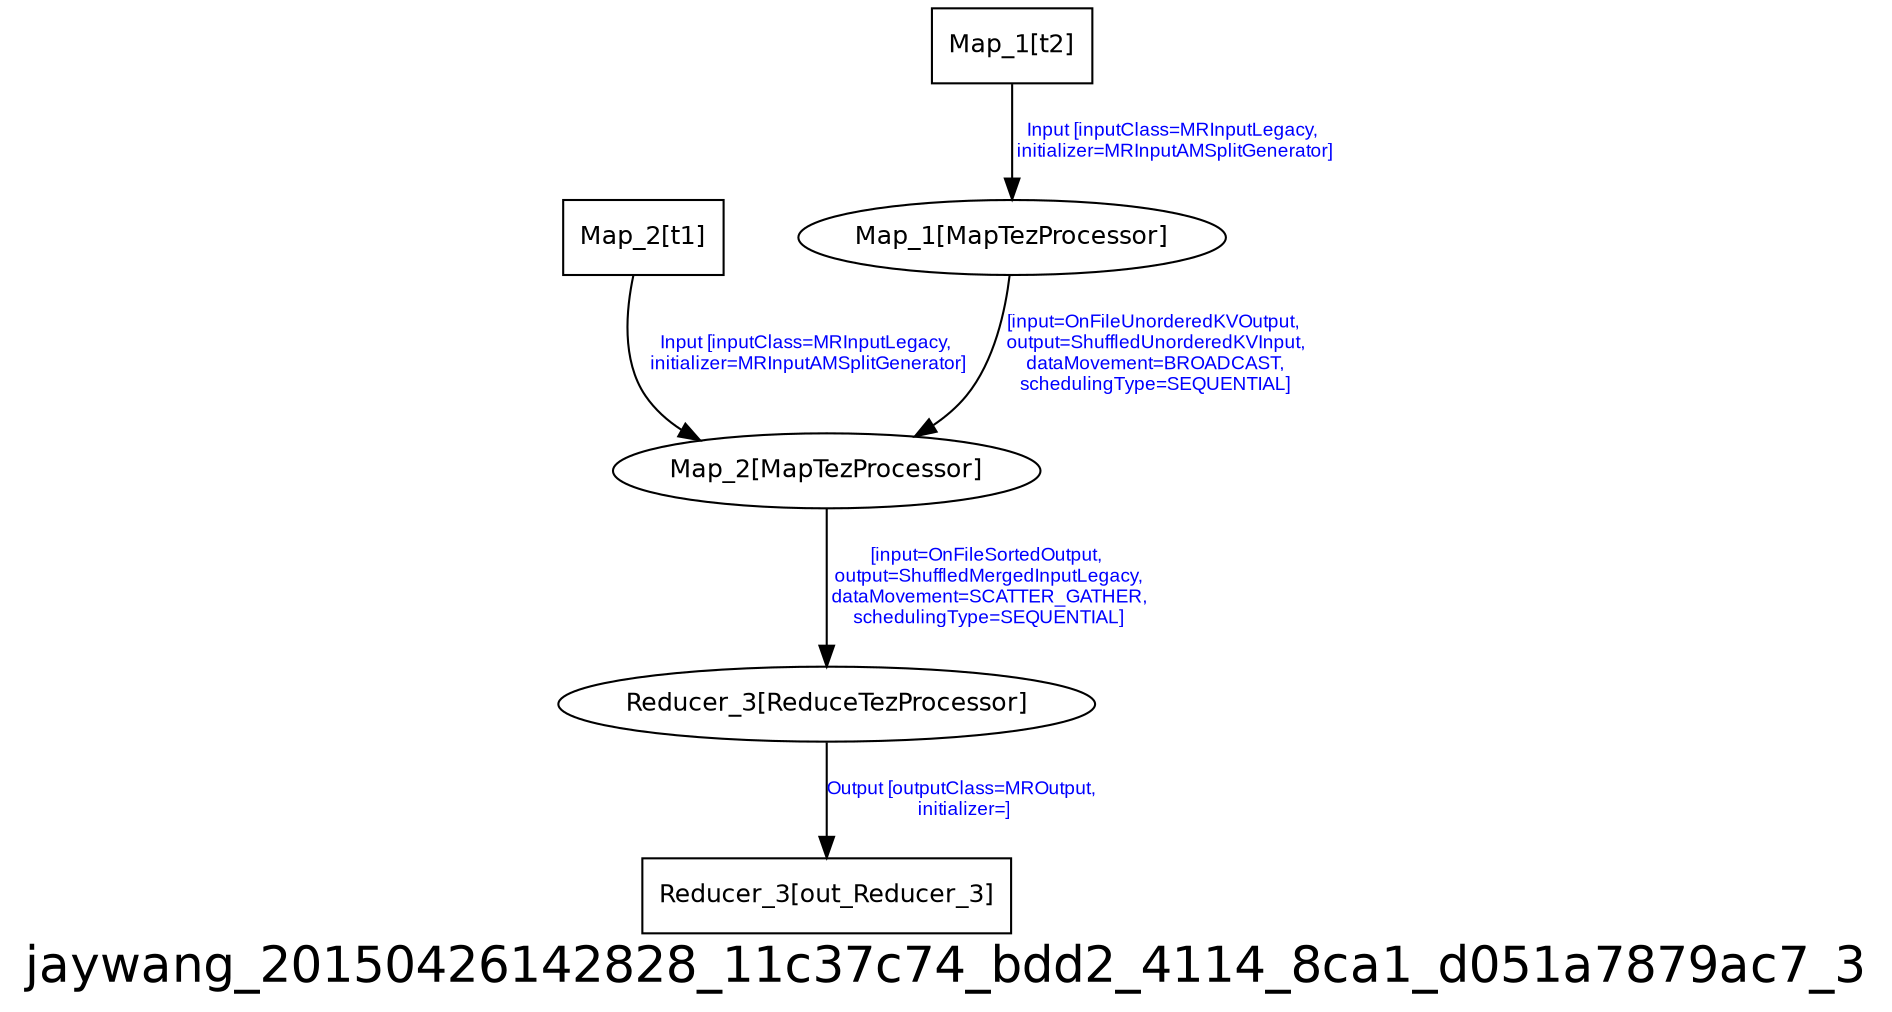 digraph jaywang_20150426142828_11c37c74_bdd2_4114_8ca1_d051a7879ac7_3 {
graph [ label="jaywang_20150426142828_11c37c74_bdd2_4114_8ca1_d051a7879ac7_3", fontsize=24, fontname=Helvetica];
node [fontsize=12, fontname=Helvetica];
edge [fontsize=9, fontcolor=blue, fontname=Arial];
"jaywang_20150426142828_11c37c74_bdd2_4114_8ca1_d051a7879ac7_3.Map_1" [ label = "Map_1[MapTezProcessor]" ];
"jaywang_20150426142828_11c37c74_bdd2_4114_8ca1_d051a7879ac7_3.Map_1" -> "jaywang_20150426142828_11c37c74_bdd2_4114_8ca1_d051a7879ac7_3.Map_2" [ label = "[input=OnFileUnorderedKVOutput,\n output=ShuffledUnorderedKVInput,\n dataMovement=BROADCAST,\n schedulingType=SEQUENTIAL]" ];
"jaywang_20150426142828_11c37c74_bdd2_4114_8ca1_d051a7879ac7_3.Map_2" [ label = "Map_2[MapTezProcessor]" ];
"jaywang_20150426142828_11c37c74_bdd2_4114_8ca1_d051a7879ac7_3.Map_2" -> "jaywang_20150426142828_11c37c74_bdd2_4114_8ca1_d051a7879ac7_3.Reducer_3" [ label = "[input=OnFileSortedOutput,\n output=ShuffledMergedInputLegacy,\n dataMovement=SCATTER_GATHER,\n schedulingType=SEQUENTIAL]" ];
"jaywang_20150426142828_11c37c74_bdd2_4114_8ca1_d051a7879ac7_3.Map_2_t1" [ label = "Map_2[t1]", shape = "box" ];
"jaywang_20150426142828_11c37c74_bdd2_4114_8ca1_d051a7879ac7_3.Map_2_t1" -> "jaywang_20150426142828_11c37c74_bdd2_4114_8ca1_d051a7879ac7_3.Map_2" [ label = "Input [inputClass=MRInputLegacy,\n initializer=MRInputAMSplitGenerator]" ];
"jaywang_20150426142828_11c37c74_bdd2_4114_8ca1_d051a7879ac7_3.Reducer_3_out_Reducer_3" [ label = "Reducer_3[out_Reducer_3]", shape = "box" ];
"jaywang_20150426142828_11c37c74_bdd2_4114_8ca1_d051a7879ac7_3.Reducer_3" [ label = "Reducer_3[ReduceTezProcessor]" ];
"jaywang_20150426142828_11c37c74_bdd2_4114_8ca1_d051a7879ac7_3.Reducer_3" -> "jaywang_20150426142828_11c37c74_bdd2_4114_8ca1_d051a7879ac7_3.Reducer_3_out_Reducer_3" [ label = "Output [outputClass=MROutput,\n initializer=]" ];
"jaywang_20150426142828_11c37c74_bdd2_4114_8ca1_d051a7879ac7_3.Map_1_t2" [ label = "Map_1[t2]", shape = "box" ];
"jaywang_20150426142828_11c37c74_bdd2_4114_8ca1_d051a7879ac7_3.Map_1_t2" -> "jaywang_20150426142828_11c37c74_bdd2_4114_8ca1_d051a7879ac7_3.Map_1" [ label = "Input [inputClass=MRInputLegacy,\n initializer=MRInputAMSplitGenerator]" ];
}